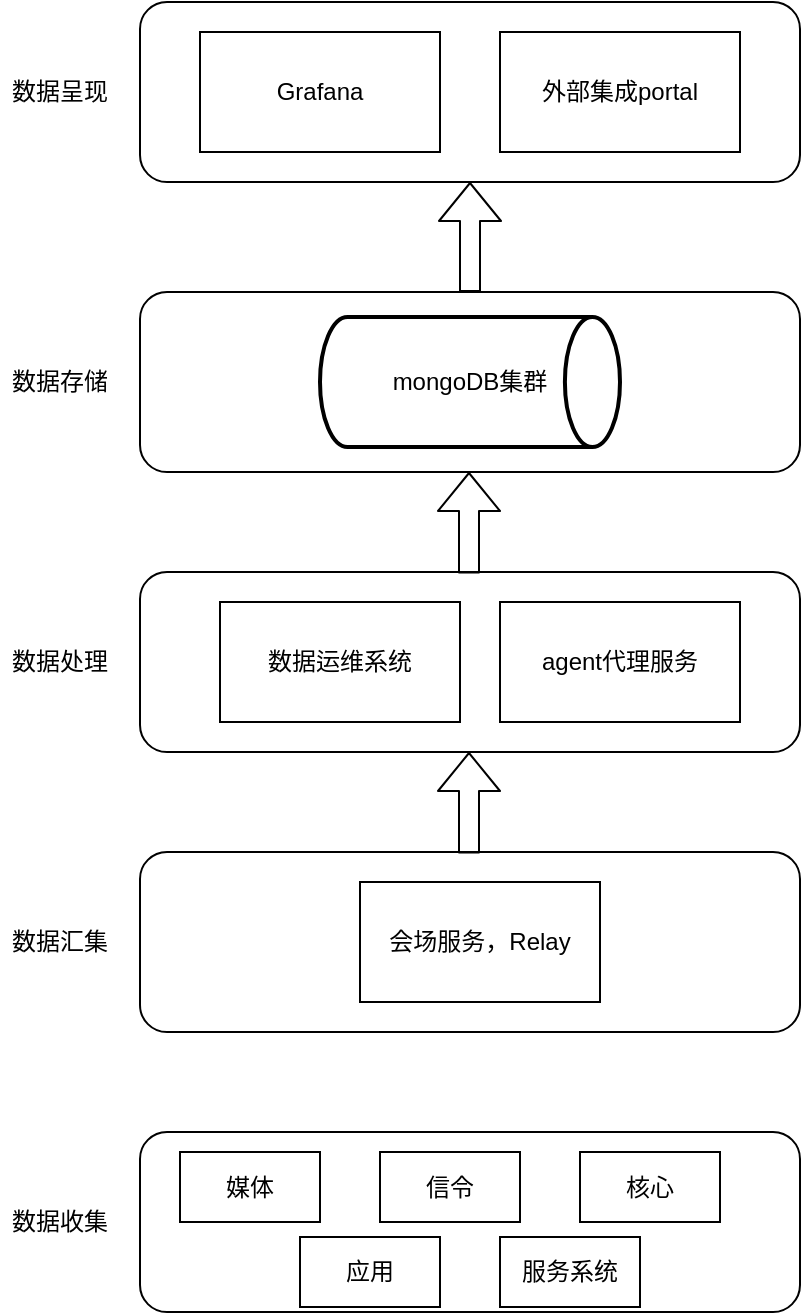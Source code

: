 <mxfile version="14.2.2" type="github">
  <diagram id="ft7_9u52nOeRCnv9DeZ4" name="Page-1">
    <mxGraphModel dx="1303" dy="805" grid="1" gridSize="10" guides="1" tooltips="1" connect="1" arrows="1" fold="1" page="1" pageScale="1" pageWidth="827" pageHeight="1169" math="0" shadow="0">
      <root>
        <mxCell id="0" />
        <mxCell id="1" parent="0" />
        <mxCell id="zXXFbBilxmNKrW1xNDXD-1" value="" style="rounded=1;whiteSpace=wrap;html=1;" vertex="1" parent="1">
          <mxGeometry x="130" y="115" width="330" height="90" as="geometry" />
        </mxCell>
        <mxCell id="zXXFbBilxmNKrW1xNDXD-2" value="数据呈现" style="text;html=1;strokeColor=none;fillColor=none;align=center;verticalAlign=middle;whiteSpace=wrap;rounded=0;" vertex="1" parent="1">
          <mxGeometry x="60" y="150" width="60" height="20" as="geometry" />
        </mxCell>
        <mxCell id="zXXFbBilxmNKrW1xNDXD-3" value="Grafana" style="rounded=0;whiteSpace=wrap;html=1;" vertex="1" parent="1">
          <mxGeometry x="160" y="130" width="120" height="60" as="geometry" />
        </mxCell>
        <mxCell id="zXXFbBilxmNKrW1xNDXD-5" value="外部集成portal" style="rounded=0;whiteSpace=wrap;html=1;" vertex="1" parent="1">
          <mxGeometry x="310" y="130" width="120" height="60" as="geometry" />
        </mxCell>
        <mxCell id="zXXFbBilxmNKrW1xNDXD-6" value="" style="rounded=1;whiteSpace=wrap;html=1;" vertex="1" parent="1">
          <mxGeometry x="130" y="260" width="330" height="90" as="geometry" />
        </mxCell>
        <mxCell id="zXXFbBilxmNKrW1xNDXD-8" value="" style="shape=flexArrow;endArrow=classic;html=1;entryX=0.5;entryY=1;entryDx=0;entryDy=0;exitX=0.5;exitY=0;exitDx=0;exitDy=0;" edge="1" parent="1" source="zXXFbBilxmNKrW1xNDXD-6" target="zXXFbBilxmNKrW1xNDXD-1">
          <mxGeometry width="50" height="50" relative="1" as="geometry">
            <mxPoint x="340" y="320" as="sourcePoint" />
            <mxPoint x="390" y="270" as="targetPoint" />
          </mxGeometry>
        </mxCell>
        <mxCell id="zXXFbBilxmNKrW1xNDXD-9" value="数据存储" style="text;html=1;strokeColor=none;fillColor=none;align=center;verticalAlign=middle;whiteSpace=wrap;rounded=0;" vertex="1" parent="1">
          <mxGeometry x="65" y="297.5" width="50" height="15" as="geometry" />
        </mxCell>
        <mxCell id="zXXFbBilxmNKrW1xNDXD-10" value="mongoDB集群" style="strokeWidth=2;html=1;shape=mxgraph.flowchart.direct_data;whiteSpace=wrap;" vertex="1" parent="1">
          <mxGeometry x="220" y="272.5" width="150" height="65" as="geometry" />
        </mxCell>
        <mxCell id="zXXFbBilxmNKrW1xNDXD-11" value="" style="rounded=1;whiteSpace=wrap;html=1;" vertex="1" parent="1">
          <mxGeometry x="130" y="400" width="330" height="90" as="geometry" />
        </mxCell>
        <mxCell id="zXXFbBilxmNKrW1xNDXD-12" value="数据处理" style="text;html=1;strokeColor=none;fillColor=none;align=center;verticalAlign=middle;whiteSpace=wrap;rounded=0;" vertex="1" parent="1">
          <mxGeometry x="65" y="437.5" width="50" height="15" as="geometry" />
        </mxCell>
        <mxCell id="zXXFbBilxmNKrW1xNDXD-14" value="数据运维系统" style="rounded=0;whiteSpace=wrap;html=1;" vertex="1" parent="1">
          <mxGeometry x="170" y="415" width="120" height="60" as="geometry" />
        </mxCell>
        <mxCell id="zXXFbBilxmNKrW1xNDXD-15" value="agent代理服务" style="rounded=0;whiteSpace=wrap;html=1;" vertex="1" parent="1">
          <mxGeometry x="310" y="415" width="120" height="60" as="geometry" />
        </mxCell>
        <mxCell id="zXXFbBilxmNKrW1xNDXD-16" value="" style="rounded=1;whiteSpace=wrap;html=1;" vertex="1" parent="1">
          <mxGeometry x="130" y="540" width="330" height="90" as="geometry" />
        </mxCell>
        <mxCell id="zXXFbBilxmNKrW1xNDXD-25" value="" style="shape=flexArrow;endArrow=classic;html=1;" edge="1" parent="1">
          <mxGeometry width="50" height="50" relative="1" as="geometry">
            <mxPoint x="294.5" y="400.71" as="sourcePoint" />
            <mxPoint x="294.5" y="349.999" as="targetPoint" />
            <Array as="points">
              <mxPoint x="294.5" y="400.71" />
            </Array>
          </mxGeometry>
        </mxCell>
        <mxCell id="zXXFbBilxmNKrW1xNDXD-26" value="会场服务，Relay" style="rounded=0;whiteSpace=wrap;html=1;" vertex="1" parent="1">
          <mxGeometry x="240" y="555" width="120" height="60" as="geometry" />
        </mxCell>
        <mxCell id="zXXFbBilxmNKrW1xNDXD-28" value="数据汇集" style="text;html=1;strokeColor=none;fillColor=none;align=center;verticalAlign=middle;whiteSpace=wrap;rounded=0;" vertex="1" parent="1">
          <mxGeometry x="65" y="577.5" width="50" height="15" as="geometry" />
        </mxCell>
        <mxCell id="zXXFbBilxmNKrW1xNDXD-30" value="" style="shape=flexArrow;endArrow=classic;html=1;" edge="1" parent="1">
          <mxGeometry width="50" height="50" relative="1" as="geometry">
            <mxPoint x="294.5" y="540.71" as="sourcePoint" />
            <mxPoint x="294.5" y="489.999" as="targetPoint" />
          </mxGeometry>
        </mxCell>
        <mxCell id="zXXFbBilxmNKrW1xNDXD-31" value="" style="rounded=1;whiteSpace=wrap;html=1;" vertex="1" parent="1">
          <mxGeometry x="130" y="680" width="330" height="90" as="geometry" />
        </mxCell>
        <mxCell id="zXXFbBilxmNKrW1xNDXD-32" value="媒体" style="rounded=0;whiteSpace=wrap;html=1;" vertex="1" parent="1">
          <mxGeometry x="150" y="690" width="70" height="35" as="geometry" />
        </mxCell>
        <mxCell id="zXXFbBilxmNKrW1xNDXD-33" value="数据收集" style="text;html=1;strokeColor=none;fillColor=none;align=center;verticalAlign=middle;whiteSpace=wrap;rounded=0;" vertex="1" parent="1">
          <mxGeometry x="65" y="717.5" width="50" height="15" as="geometry" />
        </mxCell>
        <mxCell id="zXXFbBilxmNKrW1xNDXD-34" value="信令" style="rounded=0;whiteSpace=wrap;html=1;" vertex="1" parent="1">
          <mxGeometry x="250" y="690" width="70" height="35" as="geometry" />
        </mxCell>
        <mxCell id="zXXFbBilxmNKrW1xNDXD-35" value="核心" style="rounded=0;whiteSpace=wrap;html=1;" vertex="1" parent="1">
          <mxGeometry x="350" y="690" width="70" height="35" as="geometry" />
        </mxCell>
        <mxCell id="zXXFbBilxmNKrW1xNDXD-36" value="应用" style="rounded=0;whiteSpace=wrap;html=1;" vertex="1" parent="1">
          <mxGeometry x="210" y="732.5" width="70" height="35" as="geometry" />
        </mxCell>
        <mxCell id="zXXFbBilxmNKrW1xNDXD-37" value="服务系统" style="rounded=0;whiteSpace=wrap;html=1;" vertex="1" parent="1">
          <mxGeometry x="310" y="732.5" width="70" height="35" as="geometry" />
        </mxCell>
      </root>
    </mxGraphModel>
  </diagram>
</mxfile>
